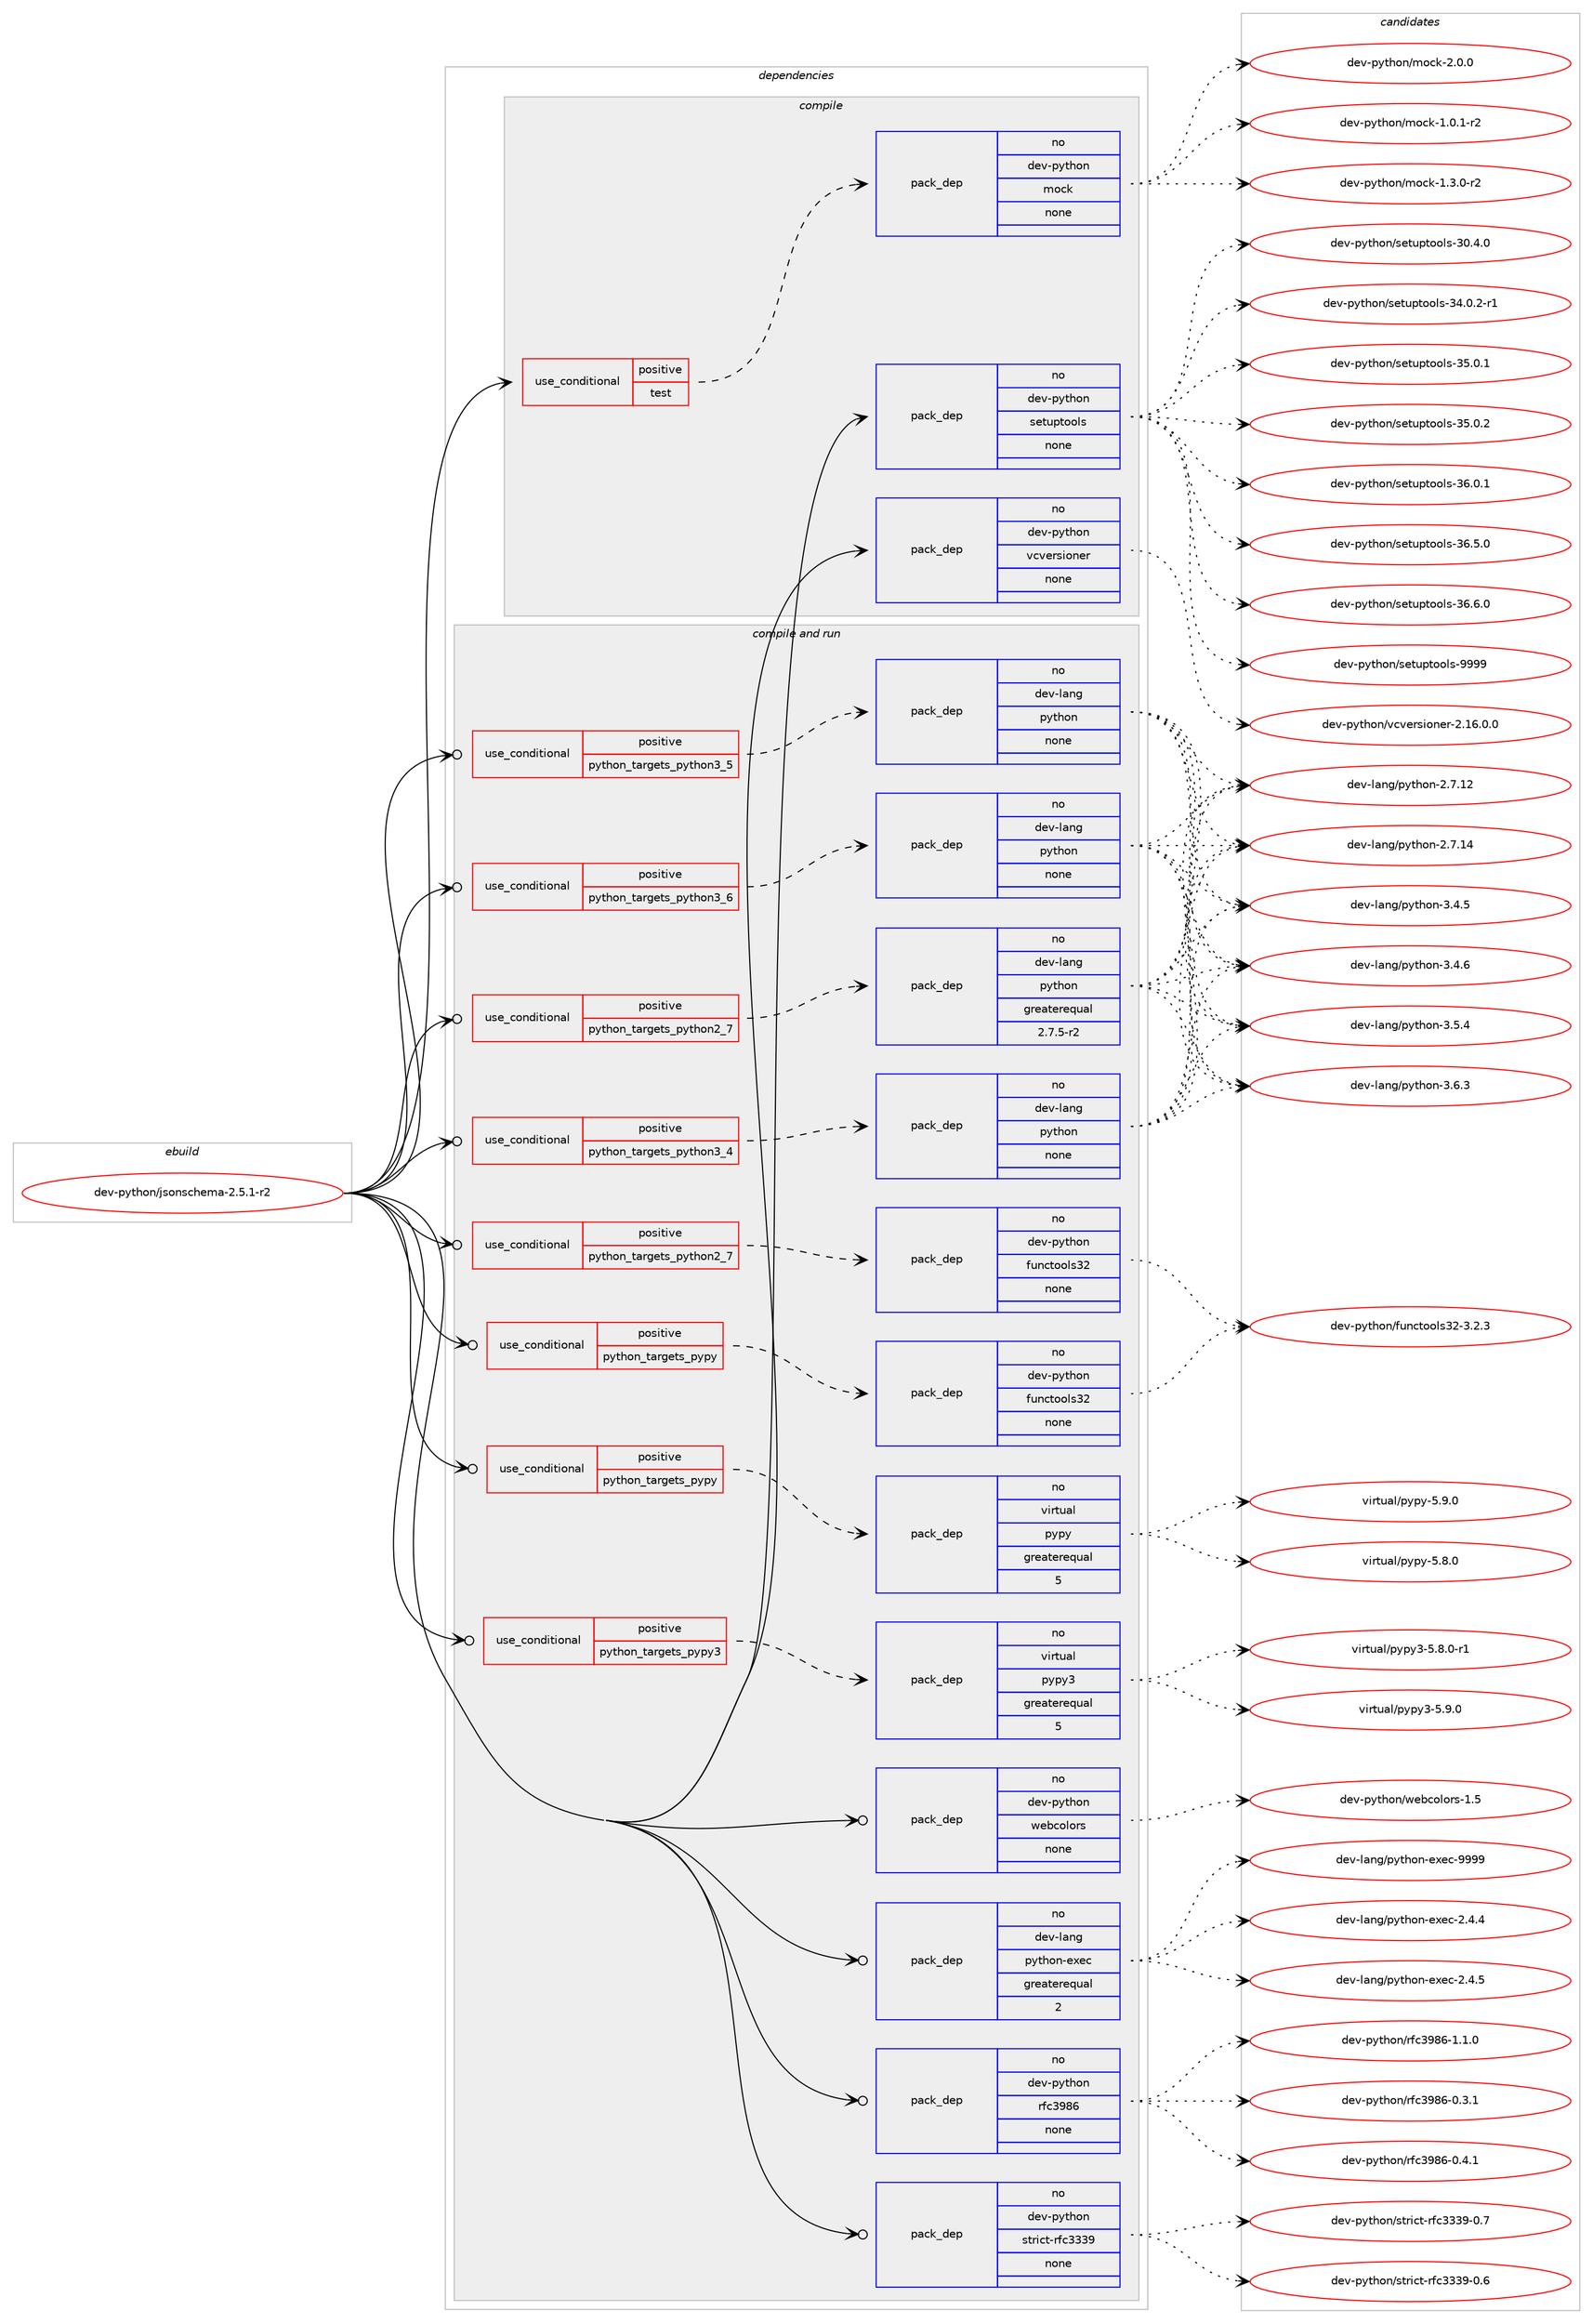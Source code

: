 digraph prolog {

# *************
# Graph options
# *************

newrank=true;
concentrate=true;
compound=true;
graph [rankdir=LR,fontname=Helvetica,fontsize=10,ranksep=1.5];#, ranksep=2.5, nodesep=0.2];
edge  [arrowhead=vee];
node  [fontname=Helvetica,fontsize=10];

# **********
# The ebuild
# **********

subgraph cluster_leftcol {
color=gray;
rank=same;
label=<<i>ebuild</i>>;
id [label="dev-python/jsonschema-2.5.1-r2", color=red, width=4, href="../dev-python/jsonschema-2.5.1-r2.svg"];
}

# ****************
# The dependencies
# ****************

subgraph cluster_midcol {
color=gray;
label=<<i>dependencies</i>>;
subgraph cluster_compile {
fillcolor="#eeeeee";
style=filled;
label=<<i>compile</i>>;
subgraph cond34580 {
dependency163209 [label=<<TABLE BORDER="0" CELLBORDER="1" CELLSPACING="0" CELLPADDING="4"><TR><TD ROWSPAN="3" CELLPADDING="10">use_conditional</TD></TR><TR><TD>positive</TD></TR><TR><TD>test</TD></TR></TABLE>>, shape=none, color=red];
subgraph pack124777 {
dependency163210 [label=<<TABLE BORDER="0" CELLBORDER="1" CELLSPACING="0" CELLPADDING="4" WIDTH="220"><TR><TD ROWSPAN="6" CELLPADDING="30">pack_dep</TD></TR><TR><TD WIDTH="110">no</TD></TR><TR><TD>dev-python</TD></TR><TR><TD>mock</TD></TR><TR><TD>none</TD></TR><TR><TD></TD></TR></TABLE>>, shape=none, color=blue];
}
dependency163209:e -> dependency163210:w [weight=20,style="dashed",arrowhead="vee"];
}
id:e -> dependency163209:w [weight=20,style="solid",arrowhead="vee"];
subgraph pack124778 {
dependency163211 [label=<<TABLE BORDER="0" CELLBORDER="1" CELLSPACING="0" CELLPADDING="4" WIDTH="220"><TR><TD ROWSPAN="6" CELLPADDING="30">pack_dep</TD></TR><TR><TD WIDTH="110">no</TD></TR><TR><TD>dev-python</TD></TR><TR><TD>setuptools</TD></TR><TR><TD>none</TD></TR><TR><TD></TD></TR></TABLE>>, shape=none, color=blue];
}
id:e -> dependency163211:w [weight=20,style="solid",arrowhead="vee"];
subgraph pack124779 {
dependency163212 [label=<<TABLE BORDER="0" CELLBORDER="1" CELLSPACING="0" CELLPADDING="4" WIDTH="220"><TR><TD ROWSPAN="6" CELLPADDING="30">pack_dep</TD></TR><TR><TD WIDTH="110">no</TD></TR><TR><TD>dev-python</TD></TR><TR><TD>vcversioner</TD></TR><TR><TD>none</TD></TR><TR><TD></TD></TR></TABLE>>, shape=none, color=blue];
}
id:e -> dependency163212:w [weight=20,style="solid",arrowhead="vee"];
}
subgraph cluster_compileandrun {
fillcolor="#eeeeee";
style=filled;
label=<<i>compile and run</i>>;
subgraph cond34581 {
dependency163213 [label=<<TABLE BORDER="0" CELLBORDER="1" CELLSPACING="0" CELLPADDING="4"><TR><TD ROWSPAN="3" CELLPADDING="10">use_conditional</TD></TR><TR><TD>positive</TD></TR><TR><TD>python_targets_pypy</TD></TR></TABLE>>, shape=none, color=red];
subgraph pack124780 {
dependency163214 [label=<<TABLE BORDER="0" CELLBORDER="1" CELLSPACING="0" CELLPADDING="4" WIDTH="220"><TR><TD ROWSPAN="6" CELLPADDING="30">pack_dep</TD></TR><TR><TD WIDTH="110">no</TD></TR><TR><TD>dev-python</TD></TR><TR><TD>functools32</TD></TR><TR><TD>none</TD></TR><TR><TD></TD></TR></TABLE>>, shape=none, color=blue];
}
dependency163213:e -> dependency163214:w [weight=20,style="dashed",arrowhead="vee"];
}
id:e -> dependency163213:w [weight=20,style="solid",arrowhead="odotvee"];
subgraph cond34582 {
dependency163215 [label=<<TABLE BORDER="0" CELLBORDER="1" CELLSPACING="0" CELLPADDING="4"><TR><TD ROWSPAN="3" CELLPADDING="10">use_conditional</TD></TR><TR><TD>positive</TD></TR><TR><TD>python_targets_pypy</TD></TR></TABLE>>, shape=none, color=red];
subgraph pack124781 {
dependency163216 [label=<<TABLE BORDER="0" CELLBORDER="1" CELLSPACING="0" CELLPADDING="4" WIDTH="220"><TR><TD ROWSPAN="6" CELLPADDING="30">pack_dep</TD></TR><TR><TD WIDTH="110">no</TD></TR><TR><TD>virtual</TD></TR><TR><TD>pypy</TD></TR><TR><TD>greaterequal</TD></TR><TR><TD>5</TD></TR></TABLE>>, shape=none, color=blue];
}
dependency163215:e -> dependency163216:w [weight=20,style="dashed",arrowhead="vee"];
}
id:e -> dependency163215:w [weight=20,style="solid",arrowhead="odotvee"];
subgraph cond34583 {
dependency163217 [label=<<TABLE BORDER="0" CELLBORDER="1" CELLSPACING="0" CELLPADDING="4"><TR><TD ROWSPAN="3" CELLPADDING="10">use_conditional</TD></TR><TR><TD>positive</TD></TR><TR><TD>python_targets_pypy3</TD></TR></TABLE>>, shape=none, color=red];
subgraph pack124782 {
dependency163218 [label=<<TABLE BORDER="0" CELLBORDER="1" CELLSPACING="0" CELLPADDING="4" WIDTH="220"><TR><TD ROWSPAN="6" CELLPADDING="30">pack_dep</TD></TR><TR><TD WIDTH="110">no</TD></TR><TR><TD>virtual</TD></TR><TR><TD>pypy3</TD></TR><TR><TD>greaterequal</TD></TR><TR><TD>5</TD></TR></TABLE>>, shape=none, color=blue];
}
dependency163217:e -> dependency163218:w [weight=20,style="dashed",arrowhead="vee"];
}
id:e -> dependency163217:w [weight=20,style="solid",arrowhead="odotvee"];
subgraph cond34584 {
dependency163219 [label=<<TABLE BORDER="0" CELLBORDER="1" CELLSPACING="0" CELLPADDING="4"><TR><TD ROWSPAN="3" CELLPADDING="10">use_conditional</TD></TR><TR><TD>positive</TD></TR><TR><TD>python_targets_python2_7</TD></TR></TABLE>>, shape=none, color=red];
subgraph pack124783 {
dependency163220 [label=<<TABLE BORDER="0" CELLBORDER="1" CELLSPACING="0" CELLPADDING="4" WIDTH="220"><TR><TD ROWSPAN="6" CELLPADDING="30">pack_dep</TD></TR><TR><TD WIDTH="110">no</TD></TR><TR><TD>dev-lang</TD></TR><TR><TD>python</TD></TR><TR><TD>greaterequal</TD></TR><TR><TD>2.7.5-r2</TD></TR></TABLE>>, shape=none, color=blue];
}
dependency163219:e -> dependency163220:w [weight=20,style="dashed",arrowhead="vee"];
}
id:e -> dependency163219:w [weight=20,style="solid",arrowhead="odotvee"];
subgraph cond34585 {
dependency163221 [label=<<TABLE BORDER="0" CELLBORDER="1" CELLSPACING="0" CELLPADDING="4"><TR><TD ROWSPAN="3" CELLPADDING="10">use_conditional</TD></TR><TR><TD>positive</TD></TR><TR><TD>python_targets_python2_7</TD></TR></TABLE>>, shape=none, color=red];
subgraph pack124784 {
dependency163222 [label=<<TABLE BORDER="0" CELLBORDER="1" CELLSPACING="0" CELLPADDING="4" WIDTH="220"><TR><TD ROWSPAN="6" CELLPADDING="30">pack_dep</TD></TR><TR><TD WIDTH="110">no</TD></TR><TR><TD>dev-python</TD></TR><TR><TD>functools32</TD></TR><TR><TD>none</TD></TR><TR><TD></TD></TR></TABLE>>, shape=none, color=blue];
}
dependency163221:e -> dependency163222:w [weight=20,style="dashed",arrowhead="vee"];
}
id:e -> dependency163221:w [weight=20,style="solid",arrowhead="odotvee"];
subgraph cond34586 {
dependency163223 [label=<<TABLE BORDER="0" CELLBORDER="1" CELLSPACING="0" CELLPADDING="4"><TR><TD ROWSPAN="3" CELLPADDING="10">use_conditional</TD></TR><TR><TD>positive</TD></TR><TR><TD>python_targets_python3_4</TD></TR></TABLE>>, shape=none, color=red];
subgraph pack124785 {
dependency163224 [label=<<TABLE BORDER="0" CELLBORDER="1" CELLSPACING="0" CELLPADDING="4" WIDTH="220"><TR><TD ROWSPAN="6" CELLPADDING="30">pack_dep</TD></TR><TR><TD WIDTH="110">no</TD></TR><TR><TD>dev-lang</TD></TR><TR><TD>python</TD></TR><TR><TD>none</TD></TR><TR><TD></TD></TR></TABLE>>, shape=none, color=blue];
}
dependency163223:e -> dependency163224:w [weight=20,style="dashed",arrowhead="vee"];
}
id:e -> dependency163223:w [weight=20,style="solid",arrowhead="odotvee"];
subgraph cond34587 {
dependency163225 [label=<<TABLE BORDER="0" CELLBORDER="1" CELLSPACING="0" CELLPADDING="4"><TR><TD ROWSPAN="3" CELLPADDING="10">use_conditional</TD></TR><TR><TD>positive</TD></TR><TR><TD>python_targets_python3_5</TD></TR></TABLE>>, shape=none, color=red];
subgraph pack124786 {
dependency163226 [label=<<TABLE BORDER="0" CELLBORDER="1" CELLSPACING="0" CELLPADDING="4" WIDTH="220"><TR><TD ROWSPAN="6" CELLPADDING="30">pack_dep</TD></TR><TR><TD WIDTH="110">no</TD></TR><TR><TD>dev-lang</TD></TR><TR><TD>python</TD></TR><TR><TD>none</TD></TR><TR><TD></TD></TR></TABLE>>, shape=none, color=blue];
}
dependency163225:e -> dependency163226:w [weight=20,style="dashed",arrowhead="vee"];
}
id:e -> dependency163225:w [weight=20,style="solid",arrowhead="odotvee"];
subgraph cond34588 {
dependency163227 [label=<<TABLE BORDER="0" CELLBORDER="1" CELLSPACING="0" CELLPADDING="4"><TR><TD ROWSPAN="3" CELLPADDING="10">use_conditional</TD></TR><TR><TD>positive</TD></TR><TR><TD>python_targets_python3_6</TD></TR></TABLE>>, shape=none, color=red];
subgraph pack124787 {
dependency163228 [label=<<TABLE BORDER="0" CELLBORDER="1" CELLSPACING="0" CELLPADDING="4" WIDTH="220"><TR><TD ROWSPAN="6" CELLPADDING="30">pack_dep</TD></TR><TR><TD WIDTH="110">no</TD></TR><TR><TD>dev-lang</TD></TR><TR><TD>python</TD></TR><TR><TD>none</TD></TR><TR><TD></TD></TR></TABLE>>, shape=none, color=blue];
}
dependency163227:e -> dependency163228:w [weight=20,style="dashed",arrowhead="vee"];
}
id:e -> dependency163227:w [weight=20,style="solid",arrowhead="odotvee"];
subgraph pack124788 {
dependency163229 [label=<<TABLE BORDER="0" CELLBORDER="1" CELLSPACING="0" CELLPADDING="4" WIDTH="220"><TR><TD ROWSPAN="6" CELLPADDING="30">pack_dep</TD></TR><TR><TD WIDTH="110">no</TD></TR><TR><TD>dev-lang</TD></TR><TR><TD>python-exec</TD></TR><TR><TD>greaterequal</TD></TR><TR><TD>2</TD></TR></TABLE>>, shape=none, color=blue];
}
id:e -> dependency163229:w [weight=20,style="solid",arrowhead="odotvee"];
subgraph pack124789 {
dependency163230 [label=<<TABLE BORDER="0" CELLBORDER="1" CELLSPACING="0" CELLPADDING="4" WIDTH="220"><TR><TD ROWSPAN="6" CELLPADDING="30">pack_dep</TD></TR><TR><TD WIDTH="110">no</TD></TR><TR><TD>dev-python</TD></TR><TR><TD>rfc3986</TD></TR><TR><TD>none</TD></TR><TR><TD></TD></TR></TABLE>>, shape=none, color=blue];
}
id:e -> dependency163230:w [weight=20,style="solid",arrowhead="odotvee"];
subgraph pack124790 {
dependency163231 [label=<<TABLE BORDER="0" CELLBORDER="1" CELLSPACING="0" CELLPADDING="4" WIDTH="220"><TR><TD ROWSPAN="6" CELLPADDING="30">pack_dep</TD></TR><TR><TD WIDTH="110">no</TD></TR><TR><TD>dev-python</TD></TR><TR><TD>strict-rfc3339</TD></TR><TR><TD>none</TD></TR><TR><TD></TD></TR></TABLE>>, shape=none, color=blue];
}
id:e -> dependency163231:w [weight=20,style="solid",arrowhead="odotvee"];
subgraph pack124791 {
dependency163232 [label=<<TABLE BORDER="0" CELLBORDER="1" CELLSPACING="0" CELLPADDING="4" WIDTH="220"><TR><TD ROWSPAN="6" CELLPADDING="30">pack_dep</TD></TR><TR><TD WIDTH="110">no</TD></TR><TR><TD>dev-python</TD></TR><TR><TD>webcolors</TD></TR><TR><TD>none</TD></TR><TR><TD></TD></TR></TABLE>>, shape=none, color=blue];
}
id:e -> dependency163232:w [weight=20,style="solid",arrowhead="odotvee"];
}
subgraph cluster_run {
fillcolor="#eeeeee";
style=filled;
label=<<i>run</i>>;
}
}

# **************
# The candidates
# **************

subgraph cluster_choices {
rank=same;
color=gray;
label=<<i>candidates</i>>;

subgraph choice124777 {
color=black;
nodesep=1;
choice1001011184511212111610411111047109111991074549464846494511450 [label="dev-python/mock-1.0.1-r2", color=red, width=4,href="../dev-python/mock-1.0.1-r2.svg"];
choice1001011184511212111610411111047109111991074549465146484511450 [label="dev-python/mock-1.3.0-r2", color=red, width=4,href="../dev-python/mock-1.3.0-r2.svg"];
choice100101118451121211161041111104710911199107455046484648 [label="dev-python/mock-2.0.0", color=red, width=4,href="../dev-python/mock-2.0.0.svg"];
dependency163210:e -> choice1001011184511212111610411111047109111991074549464846494511450:w [style=dotted,weight="100"];
dependency163210:e -> choice1001011184511212111610411111047109111991074549465146484511450:w [style=dotted,weight="100"];
dependency163210:e -> choice100101118451121211161041111104710911199107455046484648:w [style=dotted,weight="100"];
}
subgraph choice124778 {
color=black;
nodesep=1;
choice100101118451121211161041111104711510111611711211611111110811545514846524648 [label="dev-python/setuptools-30.4.0", color=red, width=4,href="../dev-python/setuptools-30.4.0.svg"];
choice1001011184511212111610411111047115101116117112116111111108115455152464846504511449 [label="dev-python/setuptools-34.0.2-r1", color=red, width=4,href="../dev-python/setuptools-34.0.2-r1.svg"];
choice100101118451121211161041111104711510111611711211611111110811545515346484649 [label="dev-python/setuptools-35.0.1", color=red, width=4,href="../dev-python/setuptools-35.0.1.svg"];
choice100101118451121211161041111104711510111611711211611111110811545515346484650 [label="dev-python/setuptools-35.0.2", color=red, width=4,href="../dev-python/setuptools-35.0.2.svg"];
choice100101118451121211161041111104711510111611711211611111110811545515446484649 [label="dev-python/setuptools-36.0.1", color=red, width=4,href="../dev-python/setuptools-36.0.1.svg"];
choice100101118451121211161041111104711510111611711211611111110811545515446534648 [label="dev-python/setuptools-36.5.0", color=red, width=4,href="../dev-python/setuptools-36.5.0.svg"];
choice100101118451121211161041111104711510111611711211611111110811545515446544648 [label="dev-python/setuptools-36.6.0", color=red, width=4,href="../dev-python/setuptools-36.6.0.svg"];
choice10010111845112121116104111110471151011161171121161111111081154557575757 [label="dev-python/setuptools-9999", color=red, width=4,href="../dev-python/setuptools-9999.svg"];
dependency163211:e -> choice100101118451121211161041111104711510111611711211611111110811545514846524648:w [style=dotted,weight="100"];
dependency163211:e -> choice1001011184511212111610411111047115101116117112116111111108115455152464846504511449:w [style=dotted,weight="100"];
dependency163211:e -> choice100101118451121211161041111104711510111611711211611111110811545515346484649:w [style=dotted,weight="100"];
dependency163211:e -> choice100101118451121211161041111104711510111611711211611111110811545515346484650:w [style=dotted,weight="100"];
dependency163211:e -> choice100101118451121211161041111104711510111611711211611111110811545515446484649:w [style=dotted,weight="100"];
dependency163211:e -> choice100101118451121211161041111104711510111611711211611111110811545515446534648:w [style=dotted,weight="100"];
dependency163211:e -> choice100101118451121211161041111104711510111611711211611111110811545515446544648:w [style=dotted,weight="100"];
dependency163211:e -> choice10010111845112121116104111110471151011161171121161111111081154557575757:w [style=dotted,weight="100"];
}
subgraph choice124779 {
color=black;
nodesep=1;
choice100101118451121211161041111104711899118101114115105111110101114455046495446484648 [label="dev-python/vcversioner-2.16.0.0", color=red, width=4,href="../dev-python/vcversioner-2.16.0.0.svg"];
dependency163212:e -> choice100101118451121211161041111104711899118101114115105111110101114455046495446484648:w [style=dotted,weight="100"];
}
subgraph choice124780 {
color=black;
nodesep=1;
choice1001011184511212111610411111047102117110991161111111081155150455146504651 [label="dev-python/functools32-3.2.3", color=red, width=4,href="../dev-python/functools32-3.2.3.svg"];
dependency163214:e -> choice1001011184511212111610411111047102117110991161111111081155150455146504651:w [style=dotted,weight="100"];
}
subgraph choice124781 {
color=black;
nodesep=1;
choice1181051141161179710847112121112121455346564648 [label="virtual/pypy-5.8.0", color=red, width=4,href="../virtual/pypy-5.8.0.svg"];
choice1181051141161179710847112121112121455346574648 [label="virtual/pypy-5.9.0", color=red, width=4,href="../virtual/pypy-5.9.0.svg"];
dependency163216:e -> choice1181051141161179710847112121112121455346564648:w [style=dotted,weight="100"];
dependency163216:e -> choice1181051141161179710847112121112121455346574648:w [style=dotted,weight="100"];
}
subgraph choice124782 {
color=black;
nodesep=1;
choice1181051141161179710847112121112121514553465646484511449 [label="virtual/pypy3-5.8.0-r1", color=red, width=4,href="../virtual/pypy3-5.8.0-r1.svg"];
choice118105114116117971084711212111212151455346574648 [label="virtual/pypy3-5.9.0", color=red, width=4,href="../virtual/pypy3-5.9.0.svg"];
dependency163218:e -> choice1181051141161179710847112121112121514553465646484511449:w [style=dotted,weight="100"];
dependency163218:e -> choice118105114116117971084711212111212151455346574648:w [style=dotted,weight="100"];
}
subgraph choice124783 {
color=black;
nodesep=1;
choice10010111845108971101034711212111610411111045504655464950 [label="dev-lang/python-2.7.12", color=red, width=4,href="../dev-lang/python-2.7.12.svg"];
choice10010111845108971101034711212111610411111045504655464952 [label="dev-lang/python-2.7.14", color=red, width=4,href="../dev-lang/python-2.7.14.svg"];
choice100101118451089711010347112121116104111110455146524653 [label="dev-lang/python-3.4.5", color=red, width=4,href="../dev-lang/python-3.4.5.svg"];
choice100101118451089711010347112121116104111110455146524654 [label="dev-lang/python-3.4.6", color=red, width=4,href="../dev-lang/python-3.4.6.svg"];
choice100101118451089711010347112121116104111110455146534652 [label="dev-lang/python-3.5.4", color=red, width=4,href="../dev-lang/python-3.5.4.svg"];
choice100101118451089711010347112121116104111110455146544651 [label="dev-lang/python-3.6.3", color=red, width=4,href="../dev-lang/python-3.6.3.svg"];
dependency163220:e -> choice10010111845108971101034711212111610411111045504655464950:w [style=dotted,weight="100"];
dependency163220:e -> choice10010111845108971101034711212111610411111045504655464952:w [style=dotted,weight="100"];
dependency163220:e -> choice100101118451089711010347112121116104111110455146524653:w [style=dotted,weight="100"];
dependency163220:e -> choice100101118451089711010347112121116104111110455146524654:w [style=dotted,weight="100"];
dependency163220:e -> choice100101118451089711010347112121116104111110455146534652:w [style=dotted,weight="100"];
dependency163220:e -> choice100101118451089711010347112121116104111110455146544651:w [style=dotted,weight="100"];
}
subgraph choice124784 {
color=black;
nodesep=1;
choice1001011184511212111610411111047102117110991161111111081155150455146504651 [label="dev-python/functools32-3.2.3", color=red, width=4,href="../dev-python/functools32-3.2.3.svg"];
dependency163222:e -> choice1001011184511212111610411111047102117110991161111111081155150455146504651:w [style=dotted,weight="100"];
}
subgraph choice124785 {
color=black;
nodesep=1;
choice10010111845108971101034711212111610411111045504655464950 [label="dev-lang/python-2.7.12", color=red, width=4,href="../dev-lang/python-2.7.12.svg"];
choice10010111845108971101034711212111610411111045504655464952 [label="dev-lang/python-2.7.14", color=red, width=4,href="../dev-lang/python-2.7.14.svg"];
choice100101118451089711010347112121116104111110455146524653 [label="dev-lang/python-3.4.5", color=red, width=4,href="../dev-lang/python-3.4.5.svg"];
choice100101118451089711010347112121116104111110455146524654 [label="dev-lang/python-3.4.6", color=red, width=4,href="../dev-lang/python-3.4.6.svg"];
choice100101118451089711010347112121116104111110455146534652 [label="dev-lang/python-3.5.4", color=red, width=4,href="../dev-lang/python-3.5.4.svg"];
choice100101118451089711010347112121116104111110455146544651 [label="dev-lang/python-3.6.3", color=red, width=4,href="../dev-lang/python-3.6.3.svg"];
dependency163224:e -> choice10010111845108971101034711212111610411111045504655464950:w [style=dotted,weight="100"];
dependency163224:e -> choice10010111845108971101034711212111610411111045504655464952:w [style=dotted,weight="100"];
dependency163224:e -> choice100101118451089711010347112121116104111110455146524653:w [style=dotted,weight="100"];
dependency163224:e -> choice100101118451089711010347112121116104111110455146524654:w [style=dotted,weight="100"];
dependency163224:e -> choice100101118451089711010347112121116104111110455146534652:w [style=dotted,weight="100"];
dependency163224:e -> choice100101118451089711010347112121116104111110455146544651:w [style=dotted,weight="100"];
}
subgraph choice124786 {
color=black;
nodesep=1;
choice10010111845108971101034711212111610411111045504655464950 [label="dev-lang/python-2.7.12", color=red, width=4,href="../dev-lang/python-2.7.12.svg"];
choice10010111845108971101034711212111610411111045504655464952 [label="dev-lang/python-2.7.14", color=red, width=4,href="../dev-lang/python-2.7.14.svg"];
choice100101118451089711010347112121116104111110455146524653 [label="dev-lang/python-3.4.5", color=red, width=4,href="../dev-lang/python-3.4.5.svg"];
choice100101118451089711010347112121116104111110455146524654 [label="dev-lang/python-3.4.6", color=red, width=4,href="../dev-lang/python-3.4.6.svg"];
choice100101118451089711010347112121116104111110455146534652 [label="dev-lang/python-3.5.4", color=red, width=4,href="../dev-lang/python-3.5.4.svg"];
choice100101118451089711010347112121116104111110455146544651 [label="dev-lang/python-3.6.3", color=red, width=4,href="../dev-lang/python-3.6.3.svg"];
dependency163226:e -> choice10010111845108971101034711212111610411111045504655464950:w [style=dotted,weight="100"];
dependency163226:e -> choice10010111845108971101034711212111610411111045504655464952:w [style=dotted,weight="100"];
dependency163226:e -> choice100101118451089711010347112121116104111110455146524653:w [style=dotted,weight="100"];
dependency163226:e -> choice100101118451089711010347112121116104111110455146524654:w [style=dotted,weight="100"];
dependency163226:e -> choice100101118451089711010347112121116104111110455146534652:w [style=dotted,weight="100"];
dependency163226:e -> choice100101118451089711010347112121116104111110455146544651:w [style=dotted,weight="100"];
}
subgraph choice124787 {
color=black;
nodesep=1;
choice10010111845108971101034711212111610411111045504655464950 [label="dev-lang/python-2.7.12", color=red, width=4,href="../dev-lang/python-2.7.12.svg"];
choice10010111845108971101034711212111610411111045504655464952 [label="dev-lang/python-2.7.14", color=red, width=4,href="../dev-lang/python-2.7.14.svg"];
choice100101118451089711010347112121116104111110455146524653 [label="dev-lang/python-3.4.5", color=red, width=4,href="../dev-lang/python-3.4.5.svg"];
choice100101118451089711010347112121116104111110455146524654 [label="dev-lang/python-3.4.6", color=red, width=4,href="../dev-lang/python-3.4.6.svg"];
choice100101118451089711010347112121116104111110455146534652 [label="dev-lang/python-3.5.4", color=red, width=4,href="../dev-lang/python-3.5.4.svg"];
choice100101118451089711010347112121116104111110455146544651 [label="dev-lang/python-3.6.3", color=red, width=4,href="../dev-lang/python-3.6.3.svg"];
dependency163228:e -> choice10010111845108971101034711212111610411111045504655464950:w [style=dotted,weight="100"];
dependency163228:e -> choice10010111845108971101034711212111610411111045504655464952:w [style=dotted,weight="100"];
dependency163228:e -> choice100101118451089711010347112121116104111110455146524653:w [style=dotted,weight="100"];
dependency163228:e -> choice100101118451089711010347112121116104111110455146524654:w [style=dotted,weight="100"];
dependency163228:e -> choice100101118451089711010347112121116104111110455146534652:w [style=dotted,weight="100"];
dependency163228:e -> choice100101118451089711010347112121116104111110455146544651:w [style=dotted,weight="100"];
}
subgraph choice124788 {
color=black;
nodesep=1;
choice1001011184510897110103471121211161041111104510112010199455046524652 [label="dev-lang/python-exec-2.4.4", color=red, width=4,href="../dev-lang/python-exec-2.4.4.svg"];
choice1001011184510897110103471121211161041111104510112010199455046524653 [label="dev-lang/python-exec-2.4.5", color=red, width=4,href="../dev-lang/python-exec-2.4.5.svg"];
choice10010111845108971101034711212111610411111045101120101994557575757 [label="dev-lang/python-exec-9999", color=red, width=4,href="../dev-lang/python-exec-9999.svg"];
dependency163229:e -> choice1001011184510897110103471121211161041111104510112010199455046524652:w [style=dotted,weight="100"];
dependency163229:e -> choice1001011184510897110103471121211161041111104510112010199455046524653:w [style=dotted,weight="100"];
dependency163229:e -> choice10010111845108971101034711212111610411111045101120101994557575757:w [style=dotted,weight="100"];
}
subgraph choice124789 {
color=black;
nodesep=1;
choice10010111845112121116104111110471141029951575654454846514649 [label="dev-python/rfc3986-0.3.1", color=red, width=4,href="../dev-python/rfc3986-0.3.1.svg"];
choice10010111845112121116104111110471141029951575654454846524649 [label="dev-python/rfc3986-0.4.1", color=red, width=4,href="../dev-python/rfc3986-0.4.1.svg"];
choice10010111845112121116104111110471141029951575654454946494648 [label="dev-python/rfc3986-1.1.0", color=red, width=4,href="../dev-python/rfc3986-1.1.0.svg"];
dependency163230:e -> choice10010111845112121116104111110471141029951575654454846514649:w [style=dotted,weight="100"];
dependency163230:e -> choice10010111845112121116104111110471141029951575654454846524649:w [style=dotted,weight="100"];
dependency163230:e -> choice10010111845112121116104111110471141029951575654454946494648:w [style=dotted,weight="100"];
}
subgraph choice124790 {
color=black;
nodesep=1;
choice10010111845112121116104111110471151161141059911645114102995151515745484654 [label="dev-python/strict-rfc3339-0.6", color=red, width=4,href="../dev-python/strict-rfc3339-0.6.svg"];
choice10010111845112121116104111110471151161141059911645114102995151515745484655 [label="dev-python/strict-rfc3339-0.7", color=red, width=4,href="../dev-python/strict-rfc3339-0.7.svg"];
dependency163231:e -> choice10010111845112121116104111110471151161141059911645114102995151515745484654:w [style=dotted,weight="100"];
dependency163231:e -> choice10010111845112121116104111110471151161141059911645114102995151515745484655:w [style=dotted,weight="100"];
}
subgraph choice124791 {
color=black;
nodesep=1;
choice1001011184511212111610411111047119101989911110811111411545494653 [label="dev-python/webcolors-1.5", color=red, width=4,href="../dev-python/webcolors-1.5.svg"];
dependency163232:e -> choice1001011184511212111610411111047119101989911110811111411545494653:w [style=dotted,weight="100"];
}
}

}
